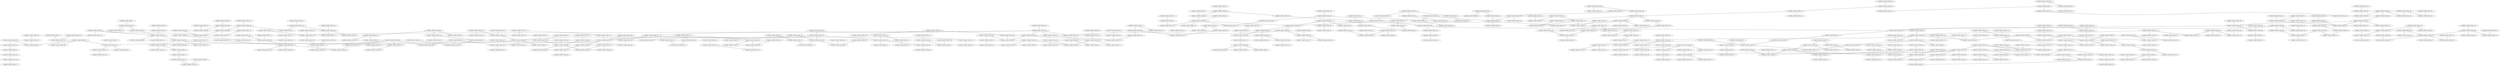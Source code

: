 graph GILBERT_GRAPH_KRUSKAL_INVERSE_LARGE{
GILBERT_GRAPH_NODE_203 -- GILBERT_GRAPH_NODE_67 [weight=5];
GILBERT_GRAPH_NODE_206 -- GILBERT_GRAPH_NODE_60 [weight=5];
GILBERT_GRAPH_NODE_213 -- GILBERT_GRAPH_NODE_491 [weight=5];
GILBERT_GRAPH_NODE_300 -- GILBERT_GRAPH_NODE_289 [weight=5];
GILBERT_GRAPH_NODE_347 -- GILBERT_GRAPH_NODE_263 [weight=5];
GILBERT_GRAPH_NODE_32 -- GILBERT_GRAPH_NODE_119 [weight=4];
GILBERT_GRAPH_NODE_75 -- GILBERT_GRAPH_NODE_359 [weight=4];
GILBERT_GRAPH_NODE_88 -- GILBERT_GRAPH_NODE_332 [weight=4];
GILBERT_GRAPH_NODE_144 -- GILBERT_GRAPH_NODE_359 [weight=4];
GILBERT_GRAPH_NODE_151 -- GILBERT_GRAPH_NODE_426 [weight=4];
GILBERT_GRAPH_NODE_168 -- GILBERT_GRAPH_NODE_24 [weight=4];
GILBERT_GRAPH_NODE_197 -- GILBERT_GRAPH_NODE_488 [weight=4];
GILBERT_GRAPH_NODE_205 -- GILBERT_GRAPH_NODE_208 [weight=4];
GILBERT_GRAPH_NODE_351 -- GILBERT_GRAPH_NODE_360 [weight=4];
GILBERT_GRAPH_NODE_356 -- GILBERT_GRAPH_NODE_265 [weight=4];
GILBERT_GRAPH_NODE_404 -- GILBERT_GRAPH_NODE_208 [weight=4];
GILBERT_GRAPH_NODE_409 -- GILBERT_GRAPH_NODE_46 [weight=4];
GILBERT_GRAPH_NODE_423 -- GILBERT_GRAPH_NODE_295 [weight=4];
GILBERT_GRAPH_NODE_440 -- GILBERT_GRAPH_NODE_203 [weight=4];
GILBERT_GRAPH_NODE_445 -- GILBERT_GRAPH_NODE_177 [weight=4];
GILBERT_GRAPH_NODE_474 -- GILBERT_GRAPH_NODE_176 [weight=4];
GILBERT_GRAPH_NODE_484 -- GILBERT_GRAPH_NODE_401 [weight=4];
GILBERT_GRAPH_NODE_15 -- GILBERT_GRAPH_NODE_127 [weight=3];
GILBERT_GRAPH_NODE_21 -- GILBERT_GRAPH_NODE_440 [weight=3];
GILBERT_GRAPH_NODE_27 -- GILBERT_GRAPH_NODE_370 [weight=3];
GILBERT_GRAPH_NODE_48 -- GILBERT_GRAPH_NODE_10 [weight=3];
GILBERT_GRAPH_NODE_56 -- GILBERT_GRAPH_NODE_245 [weight=3];
GILBERT_GRAPH_NODE_58 -- GILBERT_GRAPH_NODE_216 [weight=3];
GILBERT_GRAPH_NODE_71 -- GILBERT_GRAPH_NODE_47 [weight=3];
GILBERT_GRAPH_NODE_74 -- GILBERT_GRAPH_NODE_169 [weight=3];
GILBERT_GRAPH_NODE_88 -- GILBERT_GRAPH_NODE_400 [weight=3];
GILBERT_GRAPH_NODE_101 -- GILBERT_GRAPH_NODE_150 [weight=3];
GILBERT_GRAPH_NODE_103 -- GILBERT_GRAPH_NODE_62 [weight=3];
GILBERT_GRAPH_NODE_108 -- GILBERT_GRAPH_NODE_306 [weight=3];
GILBERT_GRAPH_NODE_109 -- GILBERT_GRAPH_NODE_370 [weight=3];
GILBERT_GRAPH_NODE_117 -- GILBERT_GRAPH_NODE_76 [weight=3];
GILBERT_GRAPH_NODE_126 -- GILBERT_GRAPH_NODE_194 [weight=3];
GILBERT_GRAPH_NODE_128 -- GILBERT_GRAPH_NODE_95 [weight=3];
GILBERT_GRAPH_NODE_134 -- GILBERT_GRAPH_NODE_497 [weight=3];
GILBERT_GRAPH_NODE_154 -- GILBERT_GRAPH_NODE_407 [weight=3];
GILBERT_GRAPH_NODE_159 -- GILBERT_GRAPH_NODE_285 [weight=3];
GILBERT_GRAPH_NODE_181 -- GILBERT_GRAPH_NODE_395 [weight=3];
GILBERT_GRAPH_NODE_198 -- GILBERT_GRAPH_NODE_57 [weight=3];
GILBERT_GRAPH_NODE_214 -- GILBERT_GRAPH_NODE_290 [weight=3];
GILBERT_GRAPH_NODE_215 -- GILBERT_GRAPH_NODE_353 [weight=3];
GILBERT_GRAPH_NODE_217 -- GILBERT_GRAPH_NODE_422 [weight=3];
GILBERT_GRAPH_NODE_245 -- GILBERT_GRAPH_NODE_234 [weight=3];
GILBERT_GRAPH_NODE_264 -- GILBERT_GRAPH_NODE_448 [weight=3];
GILBERT_GRAPH_NODE_266 -- GILBERT_GRAPH_NODE_383 [weight=3];
GILBERT_GRAPH_NODE_270 -- GILBERT_GRAPH_NODE_118 [weight=3];
GILBERT_GRAPH_NODE_277 -- GILBERT_GRAPH_NODE_325 [weight=3];
GILBERT_GRAPH_NODE_284 -- GILBERT_GRAPH_NODE_328 [weight=3];
GILBERT_GRAPH_NODE_302 -- GILBERT_GRAPH_NODE_178 [weight=3];
GILBERT_GRAPH_NODE_316 -- GILBERT_GRAPH_NODE_28 [weight=3];
GILBERT_GRAPH_NODE_317 -- GILBERT_GRAPH_NODE_249 [weight=3];
GILBERT_GRAPH_NODE_330 -- GILBERT_GRAPH_NODE_163 [weight=3];
GILBERT_GRAPH_NODE_336 -- GILBERT_GRAPH_NODE_468 [weight=3];
GILBERT_GRAPH_NODE_350 -- GILBERT_GRAPH_NODE_430 [weight=3];
GILBERT_GRAPH_NODE_364 -- GILBERT_GRAPH_NODE_452 [weight=3];
GILBERT_GRAPH_NODE_370 -- GILBERT_GRAPH_NODE_389 [weight=3];
GILBERT_GRAPH_NODE_374 -- GILBERT_GRAPH_NODE_467 [weight=3];
GILBERT_GRAPH_NODE_384 -- GILBERT_GRAPH_NODE_492 [weight=3];
GILBERT_GRAPH_NODE_393 -- GILBERT_GRAPH_NODE_361 [weight=3];
GILBERT_GRAPH_NODE_399 -- GILBERT_GRAPH_NODE_172 [weight=3];
GILBERT_GRAPH_NODE_403 -- GILBERT_GRAPH_NODE_44 [weight=3];
GILBERT_GRAPH_NODE_414 -- GILBERT_GRAPH_NODE_86 [weight=3];
GILBERT_GRAPH_NODE_431 -- GILBERT_GRAPH_NODE_364 [weight=3];
GILBERT_GRAPH_NODE_441 -- GILBERT_GRAPH_NODE_164 [weight=3];
GILBERT_GRAPH_NODE_453 -- GILBERT_GRAPH_NODE_375 [weight=3];
GILBERT_GRAPH_NODE_456 -- GILBERT_GRAPH_NODE_95 [weight=3];
GILBERT_GRAPH_NODE_458 -- GILBERT_GRAPH_NODE_450 [weight=3];
GILBERT_GRAPH_NODE_483 -- GILBERT_GRAPH_NODE_53 [weight=3];
GILBERT_GRAPH_NODE_489 -- GILBERT_GRAPH_NODE_457 [weight=3];
GILBERT_GRAPH_NODE_495 -- GILBERT_GRAPH_NODE_60 [weight=3];
GILBERT_GRAPH_NODE_496 -- GILBERT_GRAPH_NODE_300 [weight=3];
GILBERT_GRAPH_NODE_2 -- GILBERT_GRAPH_NODE_276 [weight=2];
GILBERT_GRAPH_NODE_12 -- GILBERT_GRAPH_NODE_138 [weight=2];
GILBERT_GRAPH_NODE_31 -- GILBERT_GRAPH_NODE_156 [weight=2];
GILBERT_GRAPH_NODE_42 -- GILBERT_GRAPH_NODE_429 [weight=2];
GILBERT_GRAPH_NODE_49 -- GILBERT_GRAPH_NODE_449 [weight=2];
GILBERT_GRAPH_NODE_57 -- GILBERT_GRAPH_NODE_85 [weight=2];
GILBERT_GRAPH_NODE_63 -- GILBERT_GRAPH_NODE_322 [weight=2];
GILBERT_GRAPH_NODE_71 -- GILBERT_GRAPH_NODE_329 [weight=2];
GILBERT_GRAPH_NODE_73 -- GILBERT_GRAPH_NODE_200 [weight=2];
GILBERT_GRAPH_NODE_82 -- GILBERT_GRAPH_NODE_179 [weight=2];
GILBERT_GRAPH_NODE_87 -- GILBERT_GRAPH_NODE_104 [weight=2];
GILBERT_GRAPH_NODE_87 -- GILBERT_GRAPH_NODE_377 [weight=2];
GILBERT_GRAPH_NODE_89 -- GILBERT_GRAPH_NODE_98 [weight=2];
GILBERT_GRAPH_NODE_90 -- GILBERT_GRAPH_NODE_445 [weight=2];
GILBERT_GRAPH_NODE_91 -- GILBERT_GRAPH_NODE_72 [weight=2];
GILBERT_GRAPH_NODE_91 -- GILBERT_GRAPH_NODE_333 [weight=2];
GILBERT_GRAPH_NODE_94 -- GILBERT_GRAPH_NODE_300 [weight=2];
GILBERT_GRAPH_NODE_98 -- GILBERT_GRAPH_NODE_434 [weight=2];
GILBERT_GRAPH_NODE_100 -- GILBERT_GRAPH_NODE_238 [weight=2];
GILBERT_GRAPH_NODE_123 -- GILBERT_GRAPH_NODE_204 [weight=2];
GILBERT_GRAPH_NODE_129 -- GILBERT_GRAPH_NODE_356 [weight=2];
GILBERT_GRAPH_NODE_139 -- GILBERT_GRAPH_NODE_61 [weight=2];
GILBERT_GRAPH_NODE_141 -- GILBERT_GRAPH_NODE_52 [weight=2];
GILBERT_GRAPH_NODE_152 -- GILBERT_GRAPH_NODE_26 [weight=2];
GILBERT_GRAPH_NODE_158 -- GILBERT_GRAPH_NODE_434 [weight=2];
GILBERT_GRAPH_NODE_161 -- GILBERT_GRAPH_NODE_231 [weight=2];
GILBERT_GRAPH_NODE_165 -- GILBERT_GRAPH_NODE_47 [weight=2];
GILBERT_GRAPH_NODE_166 -- GILBERT_GRAPH_NODE_99 [weight=2];
GILBERT_GRAPH_NODE_180 -- GILBERT_GRAPH_NODE_218 [weight=2];
GILBERT_GRAPH_NODE_184 -- GILBERT_GRAPH_NODE_304 [weight=2];
GILBERT_GRAPH_NODE_186 -- GILBERT_GRAPH_NODE_249 [weight=2];
GILBERT_GRAPH_NODE_186 -- GILBERT_GRAPH_NODE_429 [weight=2];
GILBERT_GRAPH_NODE_189 -- GILBERT_GRAPH_NODE_115 [weight=2];
GILBERT_GRAPH_NODE_192 -- GILBERT_GRAPH_NODE_161 [weight=2];
GILBERT_GRAPH_NODE_193 -- GILBERT_GRAPH_NODE_94 [weight=2];
GILBERT_GRAPH_NODE_194 -- GILBERT_GRAPH_NODE_145 [weight=2];
GILBERT_GRAPH_NODE_197 -- GILBERT_GRAPH_NODE_243 [weight=2];
GILBERT_GRAPH_NODE_200 -- GILBERT_GRAPH_NODE_60 [weight=2];
GILBERT_GRAPH_NODE_211 -- GILBERT_GRAPH_NODE_68 [weight=2];
GILBERT_GRAPH_NODE_211 -- GILBERT_GRAPH_NODE_100 [weight=2];
GILBERT_GRAPH_NODE_212 -- GILBERT_GRAPH_NODE_319 [weight=2];
GILBERT_GRAPH_NODE_215 -- GILBERT_GRAPH_NODE_430 [weight=2];
GILBERT_GRAPH_NODE_222 -- GILBERT_GRAPH_NODE_474 [weight=2];
GILBERT_GRAPH_NODE_230 -- GILBERT_GRAPH_NODE_123 [weight=2];
GILBERT_GRAPH_NODE_230 -- GILBERT_GRAPH_NODE_391 [weight=2];
GILBERT_GRAPH_NODE_230 -- GILBERT_GRAPH_NODE_458 [weight=2];
GILBERT_GRAPH_NODE_233 -- GILBERT_GRAPH_NODE_420 [weight=2];
GILBERT_GRAPH_NODE_234 -- GILBERT_GRAPH_NODE_83 [weight=2];
GILBERT_GRAPH_NODE_234 -- GILBERT_GRAPH_NODE_415 [weight=2];
GILBERT_GRAPH_NODE_237 -- GILBERT_GRAPH_NODE_157 [weight=2];
GILBERT_GRAPH_NODE_238 -- GILBERT_GRAPH_NODE_30 [weight=2];
GILBERT_GRAPH_NODE_242 -- GILBERT_GRAPH_NODE_266 [weight=2];
GILBERT_GRAPH_NODE_248 -- GILBERT_GRAPH_NODE_136 [weight=2];
GILBERT_GRAPH_NODE_249 -- GILBERT_GRAPH_NODE_266 [weight=2];
GILBERT_GRAPH_NODE_255 -- GILBERT_GRAPH_NODE_10 [weight=2];
GILBERT_GRAPH_NODE_259 -- GILBERT_GRAPH_NODE_433 [weight=2];
GILBERT_GRAPH_NODE_266 -- GILBERT_GRAPH_NODE_221 [weight=2];
GILBERT_GRAPH_NODE_266 -- GILBERT_GRAPH_NODE_386 [weight=2];
GILBERT_GRAPH_NODE_268 -- GILBERT_GRAPH_NODE_92 [weight=2];
GILBERT_GRAPH_NODE_269 -- GILBERT_GRAPH_NODE_475 [weight=2];
GILBERT_GRAPH_NODE_270 -- GILBERT_GRAPH_NODE_278 [weight=2];
GILBERT_GRAPH_NODE_271 -- GILBERT_GRAPH_NODE_117 [weight=2];
GILBERT_GRAPH_NODE_273 -- GILBERT_GRAPH_NODE_200 [weight=2];
GILBERT_GRAPH_NODE_278 -- GILBERT_GRAPH_NODE_375 [weight=2];
GILBERT_GRAPH_NODE_280 -- GILBERT_GRAPH_NODE_267 [weight=2];
GILBERT_GRAPH_NODE_280 -- GILBERT_GRAPH_NODE_435 [weight=2];
GILBERT_GRAPH_NODE_281 -- GILBERT_GRAPH_NODE_472 [weight=2];
GILBERT_GRAPH_NODE_282 -- GILBERT_GRAPH_NODE_410 [weight=2];
GILBERT_GRAPH_NODE_286 -- GILBERT_GRAPH_NODE_40 [weight=2];
GILBERT_GRAPH_NODE_286 -- GILBERT_GRAPH_NODE_78 [weight=2];
GILBERT_GRAPH_NODE_296 -- GILBERT_GRAPH_NODE_68 [weight=2];
GILBERT_GRAPH_NODE_298 -- GILBERT_GRAPH_NODE_460 [weight=2];
GILBERT_GRAPH_NODE_303 -- GILBERT_GRAPH_NODE_346 [weight=2];
GILBERT_GRAPH_NODE_305 -- GILBERT_GRAPH_NODE_92 [weight=2];
GILBERT_GRAPH_NODE_306 -- GILBERT_GRAPH_NODE_210 [weight=2];
GILBERT_GRAPH_NODE_307 -- GILBERT_GRAPH_NODE_301 [weight=2];
GILBERT_GRAPH_NODE_309 -- GILBERT_GRAPH_NODE_247 [weight=2];
GILBERT_GRAPH_NODE_311 -- GILBERT_GRAPH_NODE_291 [weight=2];
GILBERT_GRAPH_NODE_314 -- GILBERT_GRAPH_NODE_240 [weight=2];
GILBERT_GRAPH_NODE_320 -- GILBERT_GRAPH_NODE_2 [weight=2];
GILBERT_GRAPH_NODE_323 -- GILBERT_GRAPH_NODE_212 [weight=2];
GILBERT_GRAPH_NODE_325 -- GILBERT_GRAPH_NODE_23 [weight=2];
GILBERT_GRAPH_NODE_326 -- GILBERT_GRAPH_NODE_297 [weight=2];
GILBERT_GRAPH_NODE_326 -- GILBERT_GRAPH_NODE_333 [weight=2];
GILBERT_GRAPH_NODE_327 -- GILBERT_GRAPH_NODE_36 [weight=2];
GILBERT_GRAPH_NODE_330 -- GILBERT_GRAPH_NODE_57 [weight=2];
GILBERT_GRAPH_NODE_337 -- GILBERT_GRAPH_NODE_43 [weight=2];
GILBERT_GRAPH_NODE_339 -- GILBERT_GRAPH_NODE_3 [weight=2];
GILBERT_GRAPH_NODE_339 -- GILBERT_GRAPH_NODE_87 [weight=2];
GILBERT_GRAPH_NODE_340 -- GILBERT_GRAPH_NODE_363 [weight=2];
GILBERT_GRAPH_NODE_344 -- GILBERT_GRAPH_NODE_31 [weight=2];
GILBERT_GRAPH_NODE_349 -- GILBERT_GRAPH_NODE_231 [weight=2];
GILBERT_GRAPH_NODE_357 -- GILBERT_GRAPH_NODE_253 [weight=2];
GILBERT_GRAPH_NODE_365 -- GILBERT_GRAPH_NODE_372 [weight=2];
GILBERT_GRAPH_NODE_367 -- GILBERT_GRAPH_NODE_96 [weight=2];
GILBERT_GRAPH_NODE_367 -- GILBERT_GRAPH_NODE_226 [weight=2];
GILBERT_GRAPH_NODE_369 -- GILBERT_GRAPH_NODE_280 [weight=2];
GILBERT_GRAPH_NODE_375 -- GILBERT_GRAPH_NODE_244 [weight=2];
GILBERT_GRAPH_NODE_375 -- GILBERT_GRAPH_NODE_340 [weight=2];
GILBERT_GRAPH_NODE_381 -- GILBERT_GRAPH_NODE_399 [weight=2];
GILBERT_GRAPH_NODE_382 -- GILBERT_GRAPH_NODE_122 [weight=2];
GILBERT_GRAPH_NODE_382 -- GILBERT_GRAPH_NODE_246 [weight=2];
GILBERT_GRAPH_NODE_391 -- GILBERT_GRAPH_NODE_202 [weight=2];
GILBERT_GRAPH_NODE_395 -- GILBERT_GRAPH_NODE_172 [weight=2];
GILBERT_GRAPH_NODE_396 -- GILBERT_GRAPH_NODE_13 [weight=2];
GILBERT_GRAPH_NODE_397 -- GILBERT_GRAPH_NODE_324 [weight=2];
GILBERT_GRAPH_NODE_400 -- GILBERT_GRAPH_NODE_293 [weight=2];
GILBERT_GRAPH_NODE_402 -- GILBERT_GRAPH_NODE_29 [weight=2];
GILBERT_GRAPH_NODE_404 -- GILBERT_GRAPH_NODE_481 [weight=2];
GILBERT_GRAPH_NODE_406 -- GILBERT_GRAPH_NODE_228 [weight=2];
GILBERT_GRAPH_NODE_409 -- GILBERT_GRAPH_NODE_275 [weight=2];
GILBERT_GRAPH_NODE_409 -- GILBERT_GRAPH_NODE_318 [weight=2];
GILBERT_GRAPH_NODE_411 -- GILBERT_GRAPH_NODE_257 [weight=2];
GILBERT_GRAPH_NODE_411 -- GILBERT_GRAPH_NODE_447 [weight=2];
GILBERT_GRAPH_NODE_412 -- GILBERT_GRAPH_NODE_375 [weight=2];
GILBERT_GRAPH_NODE_413 -- GILBERT_GRAPH_NODE_39 [weight=2];
GILBERT_GRAPH_NODE_414 -- GILBERT_GRAPH_NODE_325 [weight=2];
GILBERT_GRAPH_NODE_414 -- GILBERT_GRAPH_NODE_349 [weight=2];
GILBERT_GRAPH_NODE_423 -- GILBERT_GRAPH_NODE_98 [weight=2];
GILBERT_GRAPH_NODE_424 -- GILBERT_GRAPH_NODE_436 [weight=2];
GILBERT_GRAPH_NODE_425 -- GILBERT_GRAPH_NODE_185 [weight=2];
GILBERT_GRAPH_NODE_425 -- GILBERT_GRAPH_NODE_198 [weight=2];
GILBERT_GRAPH_NODE_433 -- GILBERT_GRAPH_NODE_428 [weight=2];
GILBERT_GRAPH_NODE_435 -- GILBERT_GRAPH_NODE_150 [weight=2];
GILBERT_GRAPH_NODE_436 -- GILBERT_GRAPH_NODE_201 [weight=2];
GILBERT_GRAPH_NODE_437 -- GILBERT_GRAPH_NODE_80 [weight=2];
GILBERT_GRAPH_NODE_437 -- GILBERT_GRAPH_NODE_160 [weight=2];
GILBERT_GRAPH_NODE_437 -- GILBERT_GRAPH_NODE_397 [weight=2];
GILBERT_GRAPH_NODE_438 -- GILBERT_GRAPH_NODE_57 [weight=2];
GILBERT_GRAPH_NODE_438 -- GILBERT_GRAPH_NODE_107 [weight=2];
GILBERT_GRAPH_NODE_442 -- GILBERT_GRAPH_NODE_379 [weight=2];
GILBERT_GRAPH_NODE_442 -- GILBERT_GRAPH_NODE_428 [weight=2];
GILBERT_GRAPH_NODE_443 -- GILBERT_GRAPH_NODE_414 [weight=2];
GILBERT_GRAPH_NODE_444 -- GILBERT_GRAPH_NODE_437 [weight=2];
GILBERT_GRAPH_NODE_446 -- GILBERT_GRAPH_NODE_378 [weight=2];
GILBERT_GRAPH_NODE_447 -- GILBERT_GRAPH_NODE_59 [weight=2];
GILBERT_GRAPH_NODE_447 -- GILBERT_GRAPH_NODE_448 [weight=2];
GILBERT_GRAPH_NODE_451 -- GILBERT_GRAPH_NODE_146 [weight=2];
GILBERT_GRAPH_NODE_451 -- GILBERT_GRAPH_NODE_233 [weight=2];
GILBERT_GRAPH_NODE_455 -- GILBERT_GRAPH_NODE_371 [weight=2];
GILBERT_GRAPH_NODE_459 -- GILBERT_GRAPH_NODE_155 [weight=2];
GILBERT_GRAPH_NODE_460 -- GILBERT_GRAPH_NODE_13 [weight=2];
GILBERT_GRAPH_NODE_461 -- GILBERT_GRAPH_NODE_399 [weight=2];
GILBERT_GRAPH_NODE_462 -- GILBERT_GRAPH_NODE_291 [weight=2];
GILBERT_GRAPH_NODE_464 -- GILBERT_GRAPH_NODE_137 [weight=2];
GILBERT_GRAPH_NODE_467 -- GILBERT_GRAPH_NODE_122 [weight=2];
GILBERT_GRAPH_NODE_469 -- GILBERT_GRAPH_NODE_394 [weight=2];
GILBERT_GRAPH_NODE_470 -- GILBERT_GRAPH_NODE_5 [weight=2];
GILBERT_GRAPH_NODE_470 -- GILBERT_GRAPH_NODE_168 [weight=2];
GILBERT_GRAPH_NODE_470 -- GILBERT_GRAPH_NODE_343 [weight=2];
GILBERT_GRAPH_NODE_475 -- GILBERT_GRAPH_NODE_406 [weight=2];
GILBERT_GRAPH_NODE_479 -- GILBERT_GRAPH_NODE_494 [weight=2];
GILBERT_GRAPH_NODE_480 -- GILBERT_GRAPH_NODE_130 [weight=2];
GILBERT_GRAPH_NODE_480 -- GILBERT_GRAPH_NODE_293 [weight=2];
GILBERT_GRAPH_NODE_481 -- GILBERT_GRAPH_NODE_18 [weight=2];
GILBERT_GRAPH_NODE_487 -- GILBERT_GRAPH_NODE_485 [weight=2];
GILBERT_GRAPH_NODE_489 -- GILBERT_GRAPH_NODE_269 [weight=2];
GILBERT_GRAPH_NODE_490 -- GILBERT_GRAPH_NODE_460 [weight=2];
GILBERT_GRAPH_NODE_492 -- GILBERT_GRAPH_NODE_10 [weight=2];
GILBERT_GRAPH_NODE_492 -- GILBERT_GRAPH_NODE_306 [weight=2];
GILBERT_GRAPH_NODE_499 -- GILBERT_GRAPH_NODE_133 [weight=2];
GILBERT_GRAPH_NODE_499 -- GILBERT_GRAPH_NODE_162 [weight=2];
GILBERT_GRAPH_NODE_1 -- GILBERT_GRAPH_NODE_413 [weight=1];
GILBERT_GRAPH_NODE_2 -- GILBERT_GRAPH_NODE_201 [weight=1];
GILBERT_GRAPH_NODE_3 -- GILBERT_GRAPH_NODE_373 [weight=1];
GILBERT_GRAPH_NODE_4 -- GILBERT_GRAPH_NODE_50 [weight=1];
GILBERT_GRAPH_NODE_5 -- GILBERT_GRAPH_NODE_124 [weight=1];
GILBERT_GRAPH_NODE_6 -- GILBERT_GRAPH_NODE_319 [weight=1];
GILBERT_GRAPH_NODE_6 -- GILBERT_GRAPH_NODE_483 [weight=1];
GILBERT_GRAPH_NODE_7 -- GILBERT_GRAPH_NODE_331 [weight=1];
GILBERT_GRAPH_NODE_9 -- GILBERT_GRAPH_NODE_150 [weight=1];
GILBERT_GRAPH_NODE_9 -- GILBERT_GRAPH_NODE_294 [weight=1];
GILBERT_GRAPH_NODE_9 -- GILBERT_GRAPH_NODE_340 [weight=1];
GILBERT_GRAPH_NODE_12 -- GILBERT_GRAPH_NODE_290 [weight=1];
GILBERT_GRAPH_NODE_14 -- GILBERT_GRAPH_NODE_70 [weight=1];
GILBERT_GRAPH_NODE_22 -- GILBERT_GRAPH_NODE_482 [weight=1];
GILBERT_GRAPH_NODE_25 -- GILBERT_GRAPH_NODE_190 [weight=1];
GILBERT_GRAPH_NODE_25 -- GILBERT_GRAPH_NODE_372 [weight=1];
GILBERT_GRAPH_NODE_26 -- GILBERT_GRAPH_NODE_102 [weight=1];
GILBERT_GRAPH_NODE_29 -- GILBERT_GRAPH_NODE_61 [weight=1];
GILBERT_GRAPH_NODE_33 -- GILBERT_GRAPH_NODE_427 [weight=1];
GILBERT_GRAPH_NODE_34 -- GILBERT_GRAPH_NODE_210 [weight=1];
GILBERT_GRAPH_NODE_35 -- GILBERT_GRAPH_NODE_3 [weight=1];
GILBERT_GRAPH_NODE_35 -- GILBERT_GRAPH_NODE_344 [weight=1];
GILBERT_GRAPH_NODE_37 -- GILBERT_GRAPH_NODE_462 [weight=1];
GILBERT_GRAPH_NODE_38 -- GILBERT_GRAPH_NODE_140 [weight=1];
GILBERT_GRAPH_NODE_39 -- GILBERT_GRAPH_NODE_102 [weight=1];
GILBERT_GRAPH_NODE_41 -- GILBERT_GRAPH_NODE_125 [weight=1];
GILBERT_GRAPH_NODE_44 -- GILBERT_GRAPH_NODE_20 [weight=1];
GILBERT_GRAPH_NODE_45 -- GILBERT_GRAPH_NODE_358 [weight=1];
GILBERT_GRAPH_NODE_49 -- GILBERT_GRAPH_NODE_59 [weight=1];
GILBERT_GRAPH_NODE_49 -- GILBERT_GRAPH_NODE_240 [weight=1];
GILBERT_GRAPH_NODE_51 -- GILBERT_GRAPH_NODE_148 [weight=1];
GILBERT_GRAPH_NODE_51 -- GILBERT_GRAPH_NODE_480 [weight=1];
GILBERT_GRAPH_NODE_55 -- GILBERT_GRAPH_NODE_446 [weight=1];
GILBERT_GRAPH_NODE_59 -- GILBERT_GRAPH_NODE_22 [weight=1];
GILBERT_GRAPH_NODE_60 -- GILBERT_GRAPH_NODE_175 [weight=1];
GILBERT_GRAPH_NODE_60 -- GILBERT_GRAPH_NODE_243 [weight=1];
GILBERT_GRAPH_NODE_60 -- GILBERT_GRAPH_NODE_419 [weight=1];
GILBERT_GRAPH_NODE_63 -- GILBERT_GRAPH_NODE_182 [weight=1];
GILBERT_GRAPH_NODE_64 -- GILBERT_GRAPH_NODE_298 [weight=1];
GILBERT_GRAPH_NODE_70 -- GILBERT_GRAPH_NODE_321 [weight=1];
GILBERT_GRAPH_NODE_77 -- GILBERT_GRAPH_NODE_219 [weight=1];
GILBERT_GRAPH_NODE_77 -- GILBERT_GRAPH_NODE_284 [weight=1];
GILBERT_GRAPH_NODE_80 -- GILBERT_GRAPH_NODE_229 [weight=1];
GILBERT_GRAPH_NODE_81 -- GILBERT_GRAPH_NODE_135 [weight=1];
GILBERT_GRAPH_NODE_82 -- GILBERT_GRAPH_NODE_13 [weight=1];
GILBERT_GRAPH_NODE_82 -- GILBERT_GRAPH_NODE_234 [weight=1];
GILBERT_GRAPH_NODE_84 -- GILBERT_GRAPH_NODE_260 [weight=1];
GILBERT_GRAPH_NODE_93 -- GILBERT_GRAPH_NODE_235 [weight=1];
GILBERT_GRAPH_NODE_96 -- GILBERT_GRAPH_NODE_10 [weight=1];
GILBERT_GRAPH_NODE_96 -- GILBERT_GRAPH_NODE_256 [weight=1];
GILBERT_GRAPH_NODE_96 -- GILBERT_GRAPH_NODE_391 [weight=1];
GILBERT_GRAPH_NODE_97 -- GILBERT_GRAPH_NODE_451 [weight=1];
GILBERT_GRAPH_NODE_98 -- GILBERT_GRAPH_NODE_263 [weight=1];
GILBERT_GRAPH_NODE_98 -- GILBERT_GRAPH_NODE_417 [weight=1];
GILBERT_GRAPH_NODE_98 -- GILBERT_GRAPH_NODE_485 [weight=1];
GILBERT_GRAPH_NODE_103 -- GILBERT_GRAPH_NODE_497 [weight=1];
GILBERT_GRAPH_NODE_105 -- GILBERT_GRAPH_NODE_195 [weight=1];
GILBERT_GRAPH_NODE_105 -- GILBERT_GRAPH_NODE_405 [weight=1];
GILBERT_GRAPH_NODE_105 -- GILBERT_GRAPH_NODE_493 [weight=1];
GILBERT_GRAPH_NODE_107 -- GILBERT_GRAPH_NODE_398 [weight=1];
GILBERT_GRAPH_NODE_110 -- GILBERT_GRAPH_NODE_485 [weight=1];
GILBERT_GRAPH_NODE_113 -- GILBERT_GRAPH_NODE_407 [weight=1];
GILBERT_GRAPH_NODE_114 -- GILBERT_GRAPH_NODE_250 [weight=1];
GILBERT_GRAPH_NODE_116 -- GILBERT_GRAPH_NODE_112 [weight=1];
GILBERT_GRAPH_NODE_121 -- GILBERT_GRAPH_NODE_495 [weight=1];
GILBERT_GRAPH_NODE_123 -- GILBERT_GRAPH_NODE_139 [weight=1];
GILBERT_GRAPH_NODE_124 -- GILBERT_GRAPH_NODE_422 [weight=1];
GILBERT_GRAPH_NODE_127 -- GILBERT_GRAPH_NODE_17 [weight=1];
GILBERT_GRAPH_NODE_127 -- GILBERT_GRAPH_NODE_426 [weight=1];
GILBERT_GRAPH_NODE_130 -- GILBERT_GRAPH_NODE_229 [weight=1];
GILBERT_GRAPH_NODE_132 -- GILBERT_GRAPH_NODE_136 [weight=1];
GILBERT_GRAPH_NODE_137 -- GILBERT_GRAPH_NODE_386 [weight=1];
GILBERT_GRAPH_NODE_140 -- GILBERT_GRAPH_NODE_471 [weight=1];
GILBERT_GRAPH_NODE_141 -- GILBERT_GRAPH_NODE_45 [weight=1];
GILBERT_GRAPH_NODE_145 -- GILBERT_GRAPH_NODE_235 [weight=1];
GILBERT_GRAPH_NODE_147 -- GILBERT_GRAPH_NODE_234 [weight=1];
GILBERT_GRAPH_NODE_153 -- GILBERT_GRAPH_NODE_54 [weight=1];
GILBERT_GRAPH_NODE_153 -- GILBERT_GRAPH_NODE_143 [weight=1];
GILBERT_GRAPH_NODE_166 -- GILBERT_GRAPH_NODE_422 [weight=1];
GILBERT_GRAPH_NODE_167 -- GILBERT_GRAPH_NODE_456 [weight=1];
GILBERT_GRAPH_NODE_170 -- GILBERT_GRAPH_NODE_0 [weight=1];
GILBERT_GRAPH_NODE_171 -- GILBERT_GRAPH_NODE_286 [weight=1];
GILBERT_GRAPH_NODE_173 -- GILBERT_GRAPH_NODE_242 [weight=1];
GILBERT_GRAPH_NODE_174 -- GILBERT_GRAPH_NODE_288 [weight=1];
GILBERT_GRAPH_NODE_175 -- GILBERT_GRAPH_NODE_342 [weight=1];
GILBERT_GRAPH_NODE_183 -- GILBERT_GRAPH_NODE_490 [weight=1];
GILBERT_GRAPH_NODE_184 -- GILBERT_GRAPH_NODE_0 [weight=1];
GILBERT_GRAPH_NODE_184 -- GILBERT_GRAPH_NODE_136 [weight=1];
GILBERT_GRAPH_NODE_184 -- GILBERT_GRAPH_NODE_230 [weight=1];
GILBERT_GRAPH_NODE_188 -- GILBERT_GRAPH_NODE_327 [weight=1];
GILBERT_GRAPH_NODE_189 -- GILBERT_GRAPH_NODE_14 [weight=1];
GILBERT_GRAPH_NODE_196 -- GILBERT_GRAPH_NODE_169 [weight=1];
GILBERT_GRAPH_NODE_196 -- GILBERT_GRAPH_NODE_284 [weight=1];
GILBERT_GRAPH_NODE_207 -- GILBERT_GRAPH_NODE_29 [weight=1];
GILBERT_GRAPH_NODE_207 -- GILBERT_GRAPH_NODE_387 [weight=1];
GILBERT_GRAPH_NODE_209 -- GILBERT_GRAPH_NODE_326 [weight=1];
GILBERT_GRAPH_NODE_216 -- GILBERT_GRAPH_NODE_66 [weight=1];
GILBERT_GRAPH_NODE_220 -- GILBERT_GRAPH_NODE_266 [weight=1];
GILBERT_GRAPH_NODE_222 -- GILBERT_GRAPH_NODE_4 [weight=1];
GILBERT_GRAPH_NODE_222 -- GILBERT_GRAPH_NODE_251 [weight=1];
GILBERT_GRAPH_NODE_223 -- GILBERT_GRAPH_NODE_309 [weight=1];
GILBERT_GRAPH_NODE_223 -- GILBERT_GRAPH_NODE_348 [weight=1];
GILBERT_GRAPH_NODE_224 -- GILBERT_GRAPH_NODE_261 [weight=1];
GILBERT_GRAPH_NODE_225 -- GILBERT_GRAPH_NODE_142 [weight=1];
GILBERT_GRAPH_NODE_227 -- GILBERT_GRAPH_NODE_143 [weight=1];
GILBERT_GRAPH_NODE_228 -- GILBERT_GRAPH_NODE_493 [weight=1];
GILBERT_GRAPH_NODE_230 -- GILBERT_GRAPH_NODE_360 [weight=1];
GILBERT_GRAPH_NODE_232 -- GILBERT_GRAPH_NODE_310 [weight=1];
GILBERT_GRAPH_NODE_232 -- GILBERT_GRAPH_NODE_475 [weight=1];
GILBERT_GRAPH_NODE_234 -- GILBERT_GRAPH_NODE_479 [weight=1];
GILBERT_GRAPH_NODE_235 -- GILBERT_GRAPH_NODE_52 [weight=1];
GILBERT_GRAPH_NODE_235 -- GILBERT_GRAPH_NODE_408 [weight=1];
GILBERT_GRAPH_NODE_236 -- GILBERT_GRAPH_NODE_404 [weight=1];
GILBERT_GRAPH_NODE_239 -- GILBERT_GRAPH_NODE_211 [weight=1];
GILBERT_GRAPH_NODE_241 -- GILBERT_GRAPH_NODE_293 [weight=1];
GILBERT_GRAPH_NODE_244 -- GILBERT_GRAPH_NODE_175 [weight=1];
GILBERT_GRAPH_NODE_246 -- GILBERT_GRAPH_NODE_411 [weight=1];
GILBERT_GRAPH_NODE_251 -- GILBERT_GRAPH_NODE_477 [weight=1];
GILBERT_GRAPH_NODE_252 -- GILBERT_GRAPH_NODE_160 [weight=1];
GILBERT_GRAPH_NODE_252 -- GILBERT_GRAPH_NODE_445 [weight=1];
GILBERT_GRAPH_NODE_254 -- GILBERT_GRAPH_NODE_385 [weight=1];
GILBERT_GRAPH_NODE_256 -- GILBERT_GRAPH_NODE_111 [weight=1];
GILBERT_GRAPH_NODE_258 -- GILBERT_GRAPH_NODE_349 [weight=1];
GILBERT_GRAPH_NODE_258 -- GILBERT_GRAPH_NODE_375 [weight=1];
GILBERT_GRAPH_NODE_261 -- GILBERT_GRAPH_NODE_107 [weight=1];
GILBERT_GRAPH_NODE_261 -- GILBERT_GRAPH_NODE_463 [weight=1];
GILBERT_GRAPH_NODE_262 -- GILBERT_GRAPH_NODE_388 [weight=1];
GILBERT_GRAPH_NODE_262 -- GILBERT_GRAPH_NODE_465 [weight=1];
GILBERT_GRAPH_NODE_263 -- GILBERT_GRAPH_NODE_174 [weight=1];
GILBERT_GRAPH_NODE_263 -- GILBERT_GRAPH_NODE_466 [weight=1];
GILBERT_GRAPH_NODE_268 -- GILBERT_GRAPH_NODE_326 [weight=1];
GILBERT_GRAPH_NODE_272 -- GILBERT_GRAPH_NODE_149 [weight=1];
GILBERT_GRAPH_NODE_274 -- GILBERT_GRAPH_NODE_54 [weight=1];
GILBERT_GRAPH_NODE_275 -- GILBERT_GRAPH_NODE_216 [weight=1];
GILBERT_GRAPH_NODE_276 -- GILBERT_GRAPH_NODE_120 [weight=1];
GILBERT_GRAPH_NODE_277 -- GILBERT_GRAPH_NODE_341 [weight=1];
GILBERT_GRAPH_NODE_279 -- GILBERT_GRAPH_NODE_41 [weight=1];
GILBERT_GRAPH_NODE_281 -- GILBERT_GRAPH_NODE_16 [weight=1];
GILBERT_GRAPH_NODE_281 -- GILBERT_GRAPH_NODE_451 [weight=1];
GILBERT_GRAPH_NODE_285 -- GILBERT_GRAPH_NODE_476 [weight=1];
GILBERT_GRAPH_NODE_286 -- GILBERT_GRAPH_NODE_8 [weight=1];
GILBERT_GRAPH_NODE_287 -- GILBERT_GRAPH_NODE_389 [weight=1];
GILBERT_GRAPH_NODE_287 -- GILBERT_GRAPH_NODE_428 [weight=1];
GILBERT_GRAPH_NODE_287 -- GILBERT_GRAPH_NODE_451 [weight=1];
GILBERT_GRAPH_NODE_288 -- GILBERT_GRAPH_NODE_199 [weight=1];
GILBERT_GRAPH_NODE_290 -- GILBERT_GRAPH_NODE_20 [weight=1];
GILBERT_GRAPH_NODE_291 -- GILBERT_GRAPH_NODE_446 [weight=1];
GILBERT_GRAPH_NODE_292 -- GILBERT_GRAPH_NODE_330 [weight=1];
GILBERT_GRAPH_NODE_298 -- GILBERT_GRAPH_NODE_491 [weight=1];
GILBERT_GRAPH_NODE_299 -- GILBERT_GRAPH_NODE_272 [weight=1];
GILBERT_GRAPH_NODE_302 -- GILBERT_GRAPH_NODE_485 [weight=1];
GILBERT_GRAPH_NODE_303 -- GILBERT_GRAPH_NODE_301 [weight=1];
GILBERT_GRAPH_NODE_304 -- GILBERT_GRAPH_NODE_11 [weight=1];
GILBERT_GRAPH_NODE_304 -- GILBERT_GRAPH_NODE_71 [weight=1];
GILBERT_GRAPH_NODE_305 -- GILBERT_GRAPH_NODE_32 [weight=1];
GILBERT_GRAPH_NODE_308 -- GILBERT_GRAPH_NODE_275 [weight=1];
GILBERT_GRAPH_NODE_312 -- GILBERT_GRAPH_NODE_52 [weight=1];
GILBERT_GRAPH_NODE_312 -- GILBERT_GRAPH_NODE_239 [weight=1];
GILBERT_GRAPH_NODE_316 -- GILBERT_GRAPH_NODE_191 [weight=1];
GILBERT_GRAPH_NODE_316 -- GILBERT_GRAPH_NODE_333 [weight=1];
GILBERT_GRAPH_NODE_318 -- GILBERT_GRAPH_NODE_313 [weight=1];
GILBERT_GRAPH_NODE_318 -- GILBERT_GRAPH_NODE_481 [weight=1];
GILBERT_GRAPH_NODE_319 -- GILBERT_GRAPH_NODE_171 [weight=1];
GILBERT_GRAPH_NODE_320 -- GILBERT_GRAPH_NODE_459 [weight=1];
GILBERT_GRAPH_NODE_321 -- GILBERT_GRAPH_NODE_260 [weight=1];
GILBERT_GRAPH_NODE_324 -- GILBERT_GRAPH_NODE_494 [weight=1];
GILBERT_GRAPH_NODE_325 -- GILBERT_GRAPH_NODE_336 [weight=1];
GILBERT_GRAPH_NODE_331 -- GILBERT_GRAPH_NODE_147 [weight=1];
GILBERT_GRAPH_NODE_331 -- GILBERT_GRAPH_NODE_416 [weight=1];
GILBERT_GRAPH_NODE_334 -- GILBERT_GRAPH_NODE_394 [weight=1];
GILBERT_GRAPH_NODE_335 -- GILBERT_GRAPH_NODE_285 [weight=1];
GILBERT_GRAPH_NODE_341 -- GILBERT_GRAPH_NODE_19 [weight=1];
GILBERT_GRAPH_NODE_343 -- GILBERT_GRAPH_NODE_6 [weight=1];
GILBERT_GRAPH_NODE_343 -- GILBERT_GRAPH_NODE_252 [weight=1];
GILBERT_GRAPH_NODE_345 -- GILBERT_GRAPH_NODE_142 [weight=1];
GILBERT_GRAPH_NODE_349 -- GILBERT_GRAPH_NODE_394 [weight=1];
GILBERT_GRAPH_NODE_352 -- GILBERT_GRAPH_NODE_33 [weight=1];
GILBERT_GRAPH_NODE_352 -- GILBERT_GRAPH_NODE_367 [weight=1];
GILBERT_GRAPH_NODE_354 -- GILBERT_GRAPH_NODE_413 [weight=1];
GILBERT_GRAPH_NODE_355 -- GILBERT_GRAPH_NODE_219 [weight=1];
GILBERT_GRAPH_NODE_355 -- GILBERT_GRAPH_NODE_485 [weight=1];
GILBERT_GRAPH_NODE_357 -- GILBERT_GRAPH_NODE_69 [weight=1];
GILBERT_GRAPH_NODE_357 -- GILBERT_GRAPH_NODE_187 [weight=1];
GILBERT_GRAPH_NODE_358 -- GILBERT_GRAPH_NODE_25 [weight=1];
GILBERT_GRAPH_NODE_358 -- GILBERT_GRAPH_NODE_106 [weight=1];
GILBERT_GRAPH_NODE_359 -- GILBERT_GRAPH_NODE_299 [weight=1];
GILBERT_GRAPH_NODE_360 -- GILBERT_GRAPH_NODE_283 [weight=1];
GILBERT_GRAPH_NODE_360 -- GILBERT_GRAPH_NODE_315 [weight=1];
GILBERT_GRAPH_NODE_362 -- GILBERT_GRAPH_NODE_360 [weight=1];
GILBERT_GRAPH_NODE_368 -- GILBERT_GRAPH_NODE_447 [weight=1];
GILBERT_GRAPH_NODE_369 -- GILBERT_GRAPH_NODE_63 [weight=1];
GILBERT_GRAPH_NODE_369 -- GILBERT_GRAPH_NODE_421 [weight=1];
GILBERT_GRAPH_NODE_379 -- GILBERT_GRAPH_NODE_21 [weight=1];
GILBERT_GRAPH_NODE_382 -- GILBERT_GRAPH_NODE_346 [weight=1];
GILBERT_GRAPH_NODE_385 -- GILBERT_GRAPH_NODE_229 [weight=1];
GILBERT_GRAPH_NODE_388 -- GILBERT_GRAPH_NODE_92 [weight=1];
GILBERT_GRAPH_NODE_390 -- GILBERT_GRAPH_NODE_209 [weight=1];
GILBERT_GRAPH_NODE_392 -- GILBERT_GRAPH_NODE_194 [weight=1];
GILBERT_GRAPH_NODE_397 -- GILBERT_GRAPH_NODE_281 [weight=1];
GILBERT_GRAPH_NODE_397 -- GILBERT_GRAPH_NODE_473 [weight=1];
GILBERT_GRAPH_NODE_404 -- GILBERT_GRAPH_NODE_380 [weight=1];
GILBERT_GRAPH_NODE_405 -- GILBERT_GRAPH_NODE_348 [weight=1];
GILBERT_GRAPH_NODE_411 -- GILBERT_GRAPH_NODE_20 [weight=1];
GILBERT_GRAPH_NODE_411 -- GILBERT_GRAPH_NODE_308 [weight=1];
GILBERT_GRAPH_NODE_412 -- GILBERT_GRAPH_NODE_345 [weight=1];
GILBERT_GRAPH_NODE_412 -- GILBERT_GRAPH_NODE_461 [weight=1];
GILBERT_GRAPH_NODE_417 -- GILBERT_GRAPH_NODE_65 [weight=1];
GILBERT_GRAPH_NODE_417 -- GILBERT_GRAPH_NODE_498 [weight=1];
GILBERT_GRAPH_NODE_418 -- GILBERT_GRAPH_NODE_81 [weight=1];
GILBERT_GRAPH_NODE_418 -- GILBERT_GRAPH_NODE_471 [weight=1];
GILBERT_GRAPH_NODE_423 -- GILBERT_GRAPH_NODE_133 [weight=1];
GILBERT_GRAPH_NODE_426 -- GILBERT_GRAPH_NODE_79 [weight=1];
GILBERT_GRAPH_NODE_426 -- GILBERT_GRAPH_NODE_376 [weight=1];
GILBERT_GRAPH_NODE_430 -- GILBERT_GRAPH_NODE_281 [weight=1];
GILBERT_GRAPH_NODE_432 -- GILBERT_GRAPH_NODE_340 [weight=1];
GILBERT_GRAPH_NODE_436 -- GILBERT_GRAPH_NODE_232 [weight=1];
GILBERT_GRAPH_NODE_437 -- GILBERT_GRAPH_NODE_268 [weight=1];
GILBERT_GRAPH_NODE_437 -- GILBERT_GRAPH_NODE_359 [weight=1];
GILBERT_GRAPH_NODE_439 -- GILBERT_GRAPH_NODE_59 [weight=1];
GILBERT_GRAPH_NODE_439 -- GILBERT_GRAPH_NODE_129 [weight=1];
GILBERT_GRAPH_NODE_441 -- GILBERT_GRAPH_NODE_333 [weight=1];
GILBERT_GRAPH_NODE_445 -- GILBERT_GRAPH_NODE_366 [weight=1];
GILBERT_GRAPH_NODE_446 -- GILBERT_GRAPH_NODE_125 [weight=1];
GILBERT_GRAPH_NODE_446 -- GILBERT_GRAPH_NODE_131 [weight=1];
GILBERT_GRAPH_NODE_446 -- GILBERT_GRAPH_NODE_343 [weight=1];
GILBERT_GRAPH_NODE_448 -- GILBERT_GRAPH_NODE_282 [weight=1];
GILBERT_GRAPH_NODE_449 -- GILBERT_GRAPH_NODE_81 [weight=1];
GILBERT_GRAPH_NODE_452 -- GILBERT_GRAPH_NODE_219 [weight=1];
GILBERT_GRAPH_NODE_452 -- GILBERT_GRAPH_NODE_235 [weight=1];
GILBERT_GRAPH_NODE_454 -- GILBERT_GRAPH_NODE_371 [weight=1];
GILBERT_GRAPH_NODE_455 -- GILBERT_GRAPH_NODE_153 [weight=1];
GILBERT_GRAPH_NODE_456 -- GILBERT_GRAPH_NODE_336 [weight=1];
GILBERT_GRAPH_NODE_460 -- GILBERT_GRAPH_NODE_112 [weight=1];
GILBERT_GRAPH_NODE_461 -- GILBERT_GRAPH_NODE_157 [weight=1];
GILBERT_GRAPH_NODE_462 -- GILBERT_GRAPH_NODE_354 [weight=1];
GILBERT_GRAPH_NODE_463 -- GILBERT_GRAPH_NODE_131 [weight=1];
GILBERT_GRAPH_NODE_464 -- GILBERT_GRAPH_NODE_113 [weight=1];
GILBERT_GRAPH_NODE_464 -- GILBERT_GRAPH_NODE_272 [weight=1];
GILBERT_GRAPH_NODE_464 -- GILBERT_GRAPH_NODE_294 [weight=1];
GILBERT_GRAPH_NODE_466 -- GILBERT_GRAPH_NODE_271 [weight=1];
GILBERT_GRAPH_NODE_470 -- GILBERT_GRAPH_NODE_69 [weight=1];
GILBERT_GRAPH_NODE_473 -- GILBERT_GRAPH_NODE_338 [weight=1];
GILBERT_GRAPH_NODE_475 -- GILBERT_GRAPH_NODE_227 [weight=1];
GILBERT_GRAPH_NODE_475 -- GILBERT_GRAPH_NODE_357 [weight=1];
GILBERT_GRAPH_NODE_476 -- GILBERT_GRAPH_NODE_239 [weight=1];
GILBERT_GRAPH_NODE_477 -- GILBERT_GRAPH_NODE_343 [weight=1];
GILBERT_GRAPH_NODE_477 -- GILBERT_GRAPH_NODE_439 [weight=1];
GILBERT_GRAPH_NODE_478 -- GILBERT_GRAPH_NODE_272 [weight=1];
GILBERT_GRAPH_NODE_479 -- GILBERT_GRAPH_NODE_43 [weight=1];
GILBERT_GRAPH_NODE_479 -- GILBERT_GRAPH_NODE_189 [weight=1];
GILBERT_GRAPH_NODE_479 -- GILBERT_GRAPH_NODE_486 [weight=1];
GILBERT_GRAPH_NODE_481 -- GILBERT_GRAPH_NODE_250 [weight=1];
GILBERT_GRAPH_NODE_481 -- GILBERT_GRAPH_NODE_401 [weight=1];
GILBERT_GRAPH_NODE_482 -- GILBERT_GRAPH_NODE_3 [weight=1];
GILBERT_GRAPH_NODE_483 -- GILBERT_GRAPH_NODE_180 [weight=1];
GILBERT_GRAPH_NODE_490 -- GILBERT_GRAPH_NODE_17 [weight=1];
GILBERT_GRAPH_NODE_493 -- GILBERT_GRAPH_NODE_327 [weight=1];
GILBERT_GRAPH_NODE_496 -- GILBERT_GRAPH_NODE_271 [weight=1];
GILBERT_GRAPH_NODE_496 -- GILBERT_GRAPH_NODE_362 [weight=1];
GILBERT_GRAPH_NODE_497 -- GILBERT_GRAPH_NODE_256 [weight=1];
GILBERT_GRAPH_NODE_498 -- GILBERT_GRAPH_NODE_373 [weight=1];
GILBERT_GRAPH_NODE_499 -- GILBERT_GRAPH_NODE_361 [weight=1];
}
